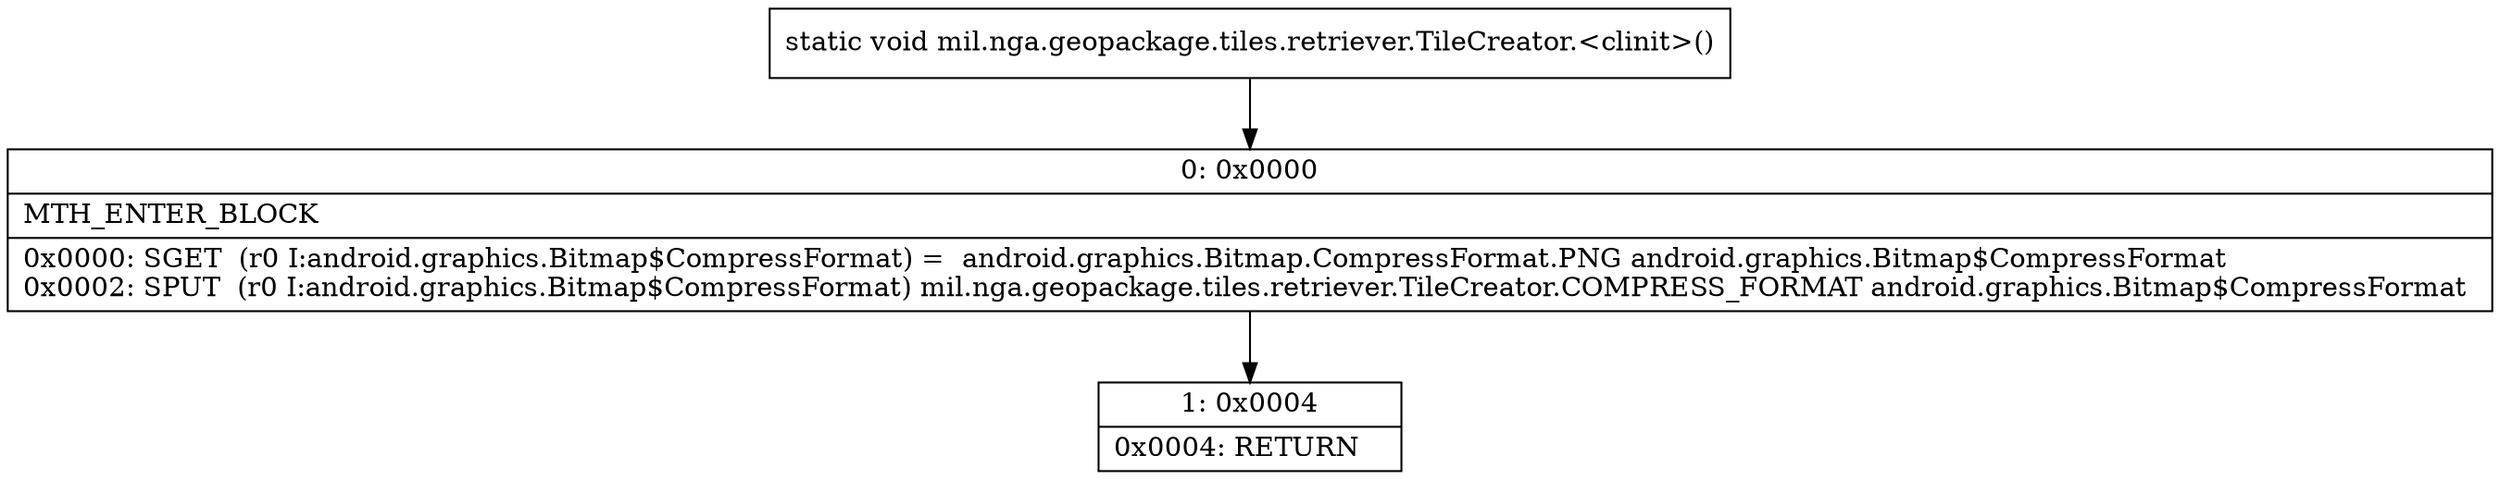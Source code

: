 digraph "CFG formil.nga.geopackage.tiles.retriever.TileCreator.\<clinit\>()V" {
Node_0 [shape=record,label="{0\:\ 0x0000|MTH_ENTER_BLOCK\l|0x0000: SGET  (r0 I:android.graphics.Bitmap$CompressFormat) =  android.graphics.Bitmap.CompressFormat.PNG android.graphics.Bitmap$CompressFormat \l0x0002: SPUT  (r0 I:android.graphics.Bitmap$CompressFormat) mil.nga.geopackage.tiles.retriever.TileCreator.COMPRESS_FORMAT android.graphics.Bitmap$CompressFormat \l}"];
Node_1 [shape=record,label="{1\:\ 0x0004|0x0004: RETURN   \l}"];
MethodNode[shape=record,label="{static void mil.nga.geopackage.tiles.retriever.TileCreator.\<clinit\>() }"];
MethodNode -> Node_0;
Node_0 -> Node_1;
}

